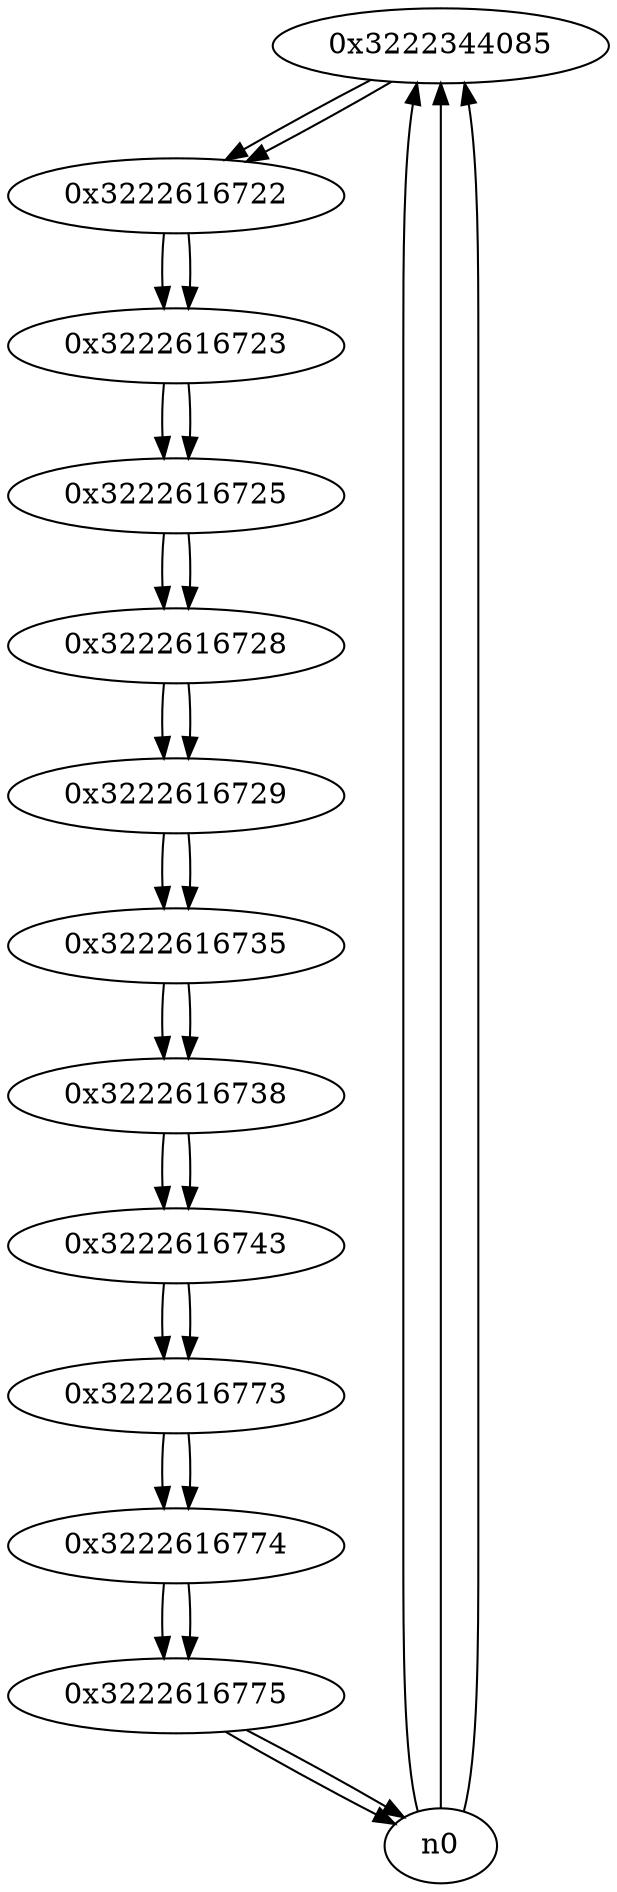 digraph G{
/* nodes */
  n1 [label="0x3222344085"]
  n2 [label="0x3222616722"]
  n3 [label="0x3222616723"]
  n4 [label="0x3222616725"]
  n5 [label="0x3222616728"]
  n6 [label="0x3222616729"]
  n7 [label="0x3222616735"]
  n8 [label="0x3222616738"]
  n9 [label="0x3222616743"]
  n10 [label="0x3222616773"]
  n11 [label="0x3222616774"]
  n12 [label="0x3222616775"]
/* edges */
n1 -> n2;
n0 -> n1;
n0 -> n1;
n0 -> n1;
n2 -> n3;
n1 -> n2;
n3 -> n4;
n2 -> n3;
n4 -> n5;
n3 -> n4;
n5 -> n6;
n4 -> n5;
n6 -> n7;
n5 -> n6;
n7 -> n8;
n6 -> n7;
n8 -> n9;
n7 -> n8;
n9 -> n10;
n8 -> n9;
n10 -> n11;
n9 -> n10;
n11 -> n12;
n10 -> n11;
n12 -> n0;
n12 -> n0;
n11 -> n12;
}
